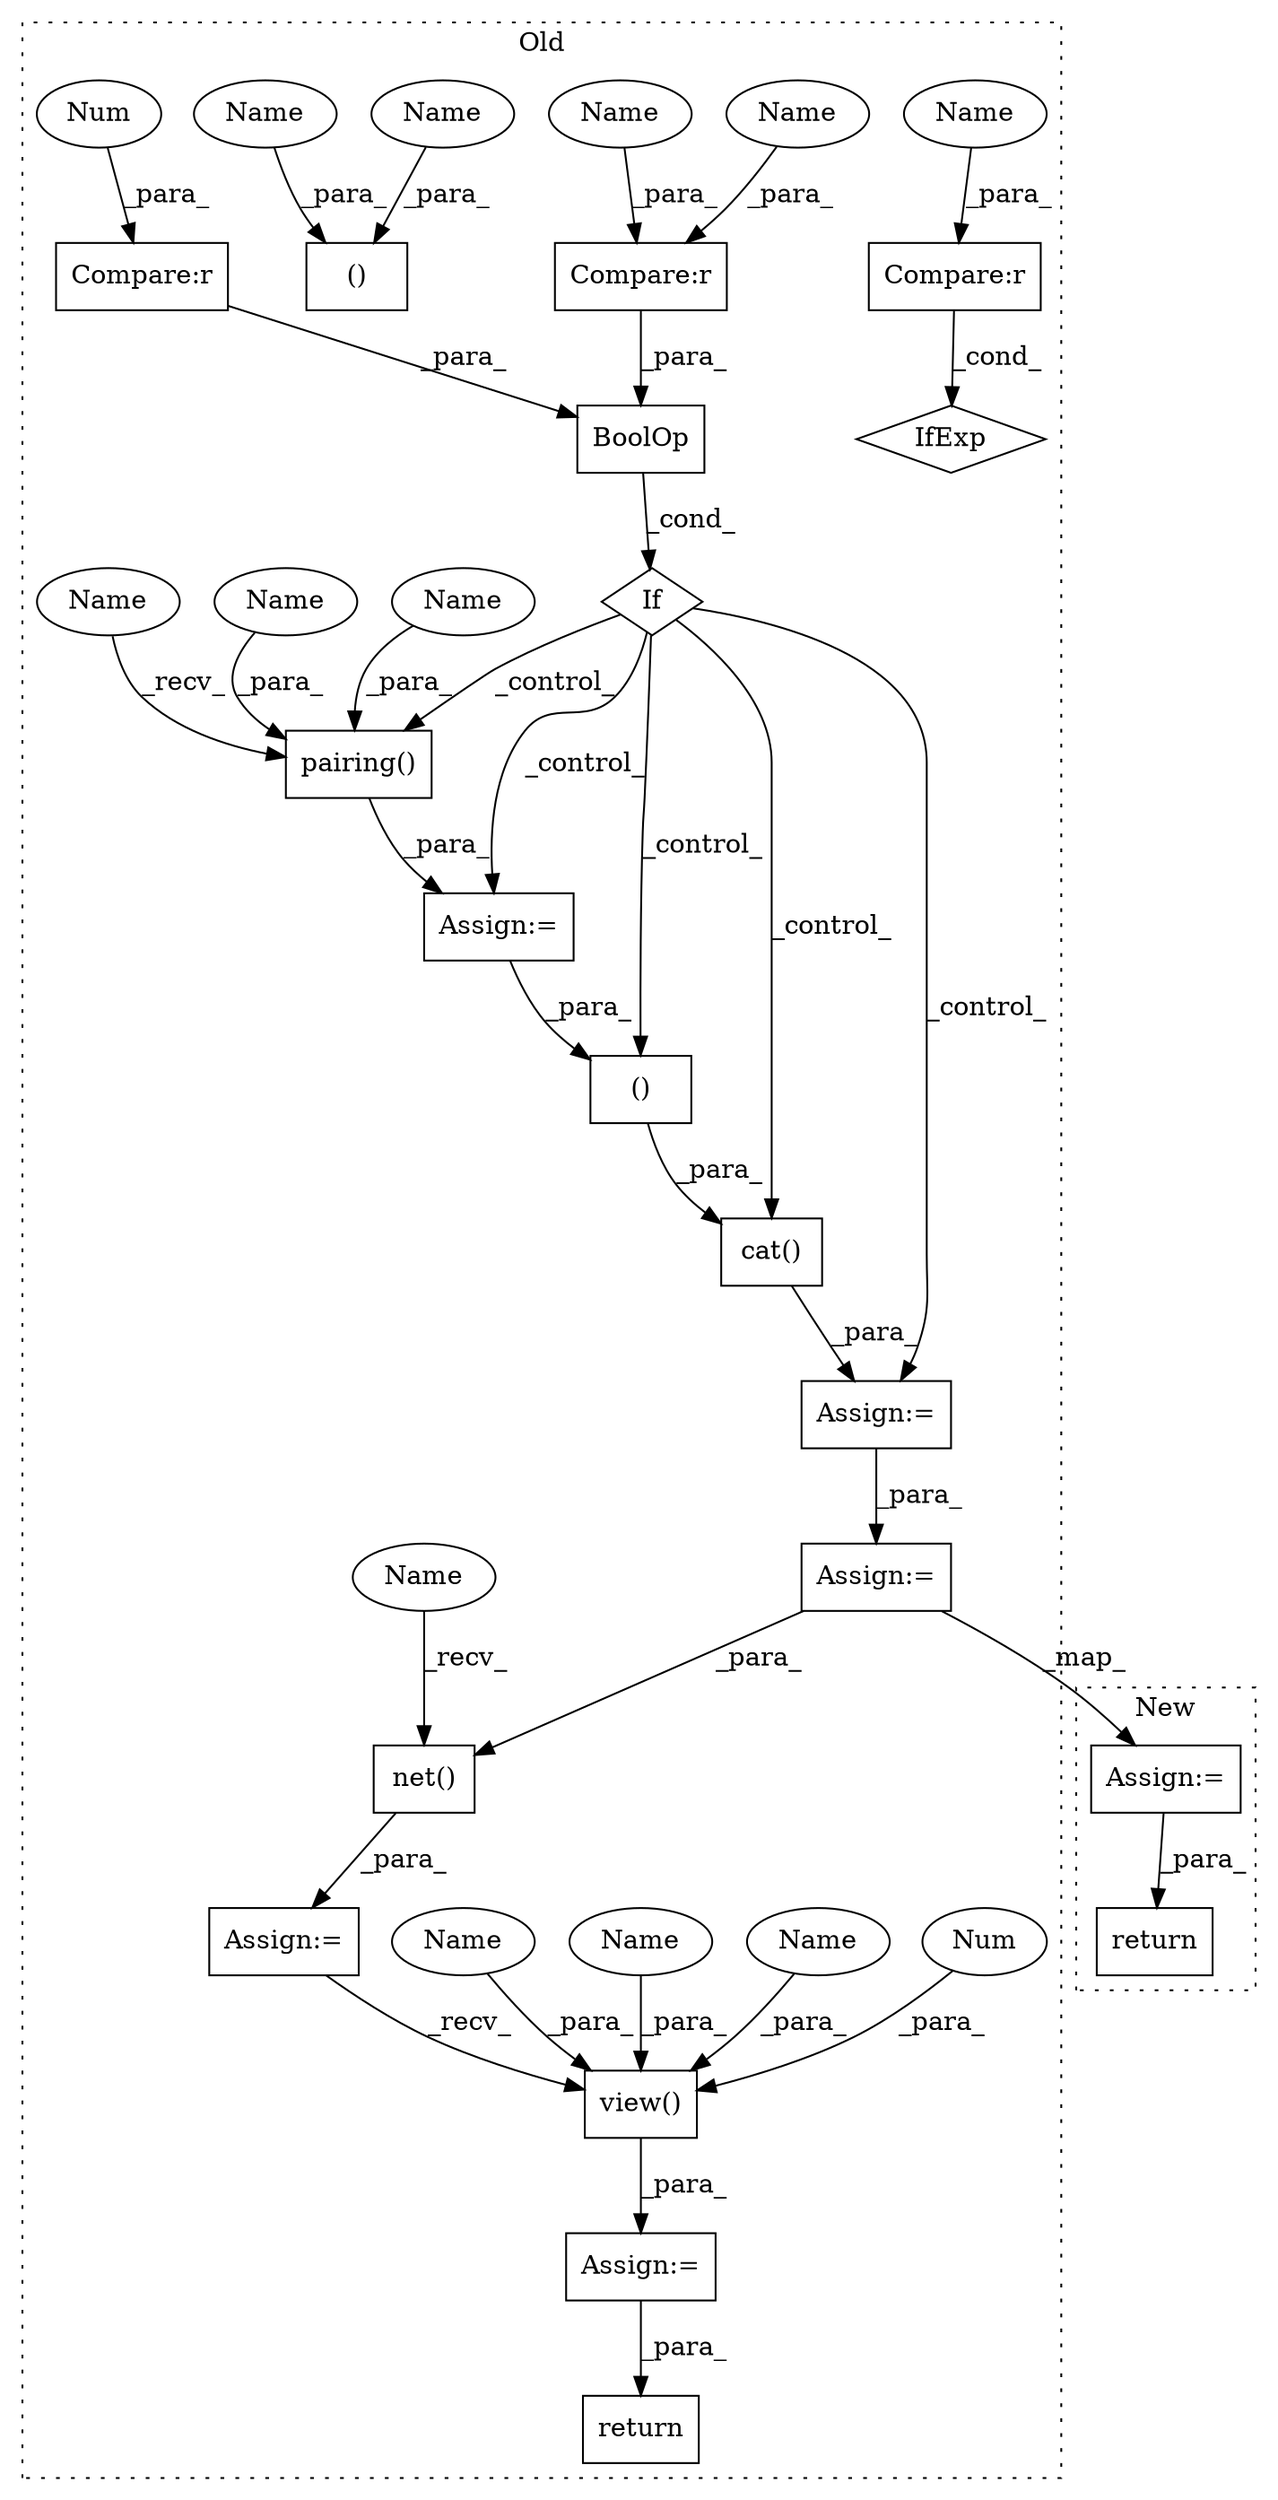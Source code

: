 digraph G {
subgraph cluster0 {
1 [label="cat()" a="75" s="7985,8006" l="10,8" shape="box"];
3 [label="return" a="93" s="8154" l="7" shape="box"];
4 [label="Assign:=" a="68" s="7982" l="3" shape="box"];
5 [label="Assign:=" a="68" s="7876" l="3" shape="box"];
6 [label="()" a="54" s="8002" l="3" shape="box"];
7 [label="Assign:=" a="68" s="8083" l="3" shape="box"];
8 [label="view()" a="75" s="8086,8124" l="27,1" shape="box"];
9 [label="If" a="96" s="7813" l="3" shape="diamond"];
10 [label="Num" a="76" s="8122" l="2" shape="ellipse"];
11 [label="Compare:r" a="40" s="7838" l="18" shape="box"];
12 [label="pairing()" a="75" s="7879,7906" l="13,36" shape="box"];
13 [label="Compare:r" a="40" s="7816" l="17" shape="box"];
14 [label="Num" a="76" s="7832" l="1" shape="ellipse"];
15 [label="BoolOp" a="72" s="7816" l="40" shape="box"];
16 [label="Compare:r" a="40" s="7635" l="11" shape="box"];
17 [label="IfExp" a="51" s="7631,7646" l="4,6" shape="diamond"];
18 [label="()" a="54" s="7704" l="6" shape="box"];
19 [label="net()" a="75" s="8062,8072" l="9,1" shape="box"];
20 [label="Assign:=" a="68" s="8059" l="3" shape="box"];
22 [label="Assign:=" a="68" s="8025" l="3" shape="box"];
23 [label="Name" a="87" s="7642" l="4" shape="ellipse"];
24 [label="Name" a="87" s="7852" l="4" shape="ellipse"];
25 [label="Name" a="87" s="7703" l="1" shape="ellipse"];
26 [label="Name" a="87" s="8113" l="1" shape="ellipse"];
27 [label="Name" a="87" s="8116" l="1" shape="ellipse"];
28 [label="Name" a="87" s="8119" l="1" shape="ellipse"];
29 [label="Name" a="87" s="7706" l="1" shape="ellipse"];
30 [label="Name" a="87" s="7838" l="6" shape="ellipse"];
31 [label="Name" a="87" s="7900" l="6" shape="ellipse"];
32 [label="Name" a="87" s="7892" l="6" shape="ellipse"];
33 [label="Name" a="87" s="8062" l="4" shape="ellipse"];
34 [label="Name" a="87" s="7879" l="4" shape="ellipse"];
label = "Old";
style="dotted";
}
subgraph cluster1 {
2 [label="return" a="93" s="3399" l="7" shape="box"];
21 [label="Assign:=" a="68" s="3289" l="3" shape="box"];
label = "New";
style="dotted";
}
1 -> 4 [label="_para_"];
4 -> 22 [label="_para_"];
5 -> 6 [label="_para_"];
6 -> 1 [label="_para_"];
7 -> 3 [label="_para_"];
8 -> 7 [label="_para_"];
9 -> 6 [label="_control_"];
9 -> 12 [label="_control_"];
9 -> 5 [label="_control_"];
9 -> 1 [label="_control_"];
9 -> 4 [label="_control_"];
10 -> 8 [label="_para_"];
11 -> 15 [label="_para_"];
12 -> 5 [label="_para_"];
13 -> 15 [label="_para_"];
14 -> 13 [label="_para_"];
15 -> 9 [label="_cond_"];
16 -> 17 [label="_cond_"];
19 -> 20 [label="_para_"];
20 -> 8 [label="_recv_"];
21 -> 2 [label="_para_"];
22 -> 19 [label="_para_"];
22 -> 21 [label="_map_"];
23 -> 16 [label="_para_"];
24 -> 11 [label="_para_"];
25 -> 18 [label="_para_"];
26 -> 8 [label="_para_"];
27 -> 8 [label="_para_"];
28 -> 8 [label="_para_"];
29 -> 18 [label="_para_"];
30 -> 11 [label="_para_"];
31 -> 12 [label="_para_"];
32 -> 12 [label="_para_"];
33 -> 19 [label="_recv_"];
34 -> 12 [label="_recv_"];
}